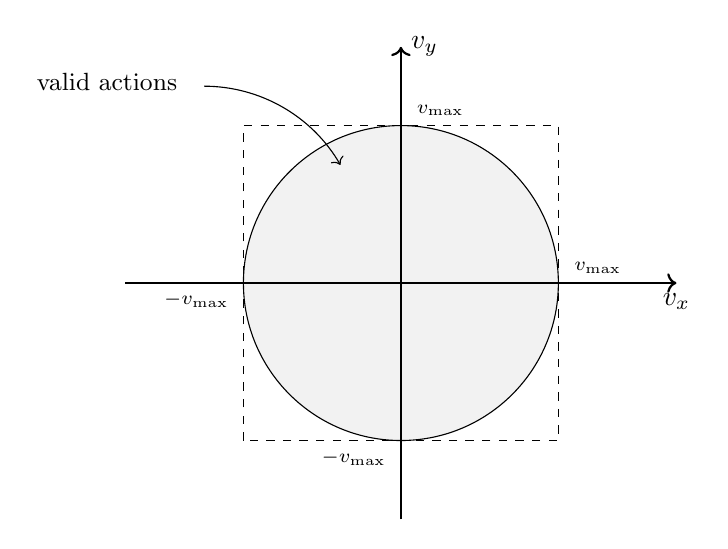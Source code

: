 \begin{tikzpicture}
  \draw[dashed]         (-2,-2) rectangle (2,2);
  \draw[fill={gray!10}] (0,0)   circle(2);
  \draw[->,thick]       (-3.5,0) -- (3.5,0) node[below] {$v_x$};
  \draw[->,thick]       (0,-3)   -- (0,3)   node[right] {$v_y$};

  \node[above,xshift=0.5cm]  at (2,0)  {\scriptsize $v_{\max}$};
  \node[below,xshift=-0.6cm] at (-2,0) {\scriptsize $-v_{\max}$};
  \node[above,xshift=0.5cm]  at (0,2)  {\scriptsize $v_{\max}$};
  \node[below,xshift=-0.6cm] at (0,-2) {\scriptsize $-v_{\max}$};

  \draw[->] (-2.5,2.5) arc (90:30:2) node[near start,xshift=-1.75cm,yshift=0.125cm] {\small valid actions};
\end{tikzpicture}
